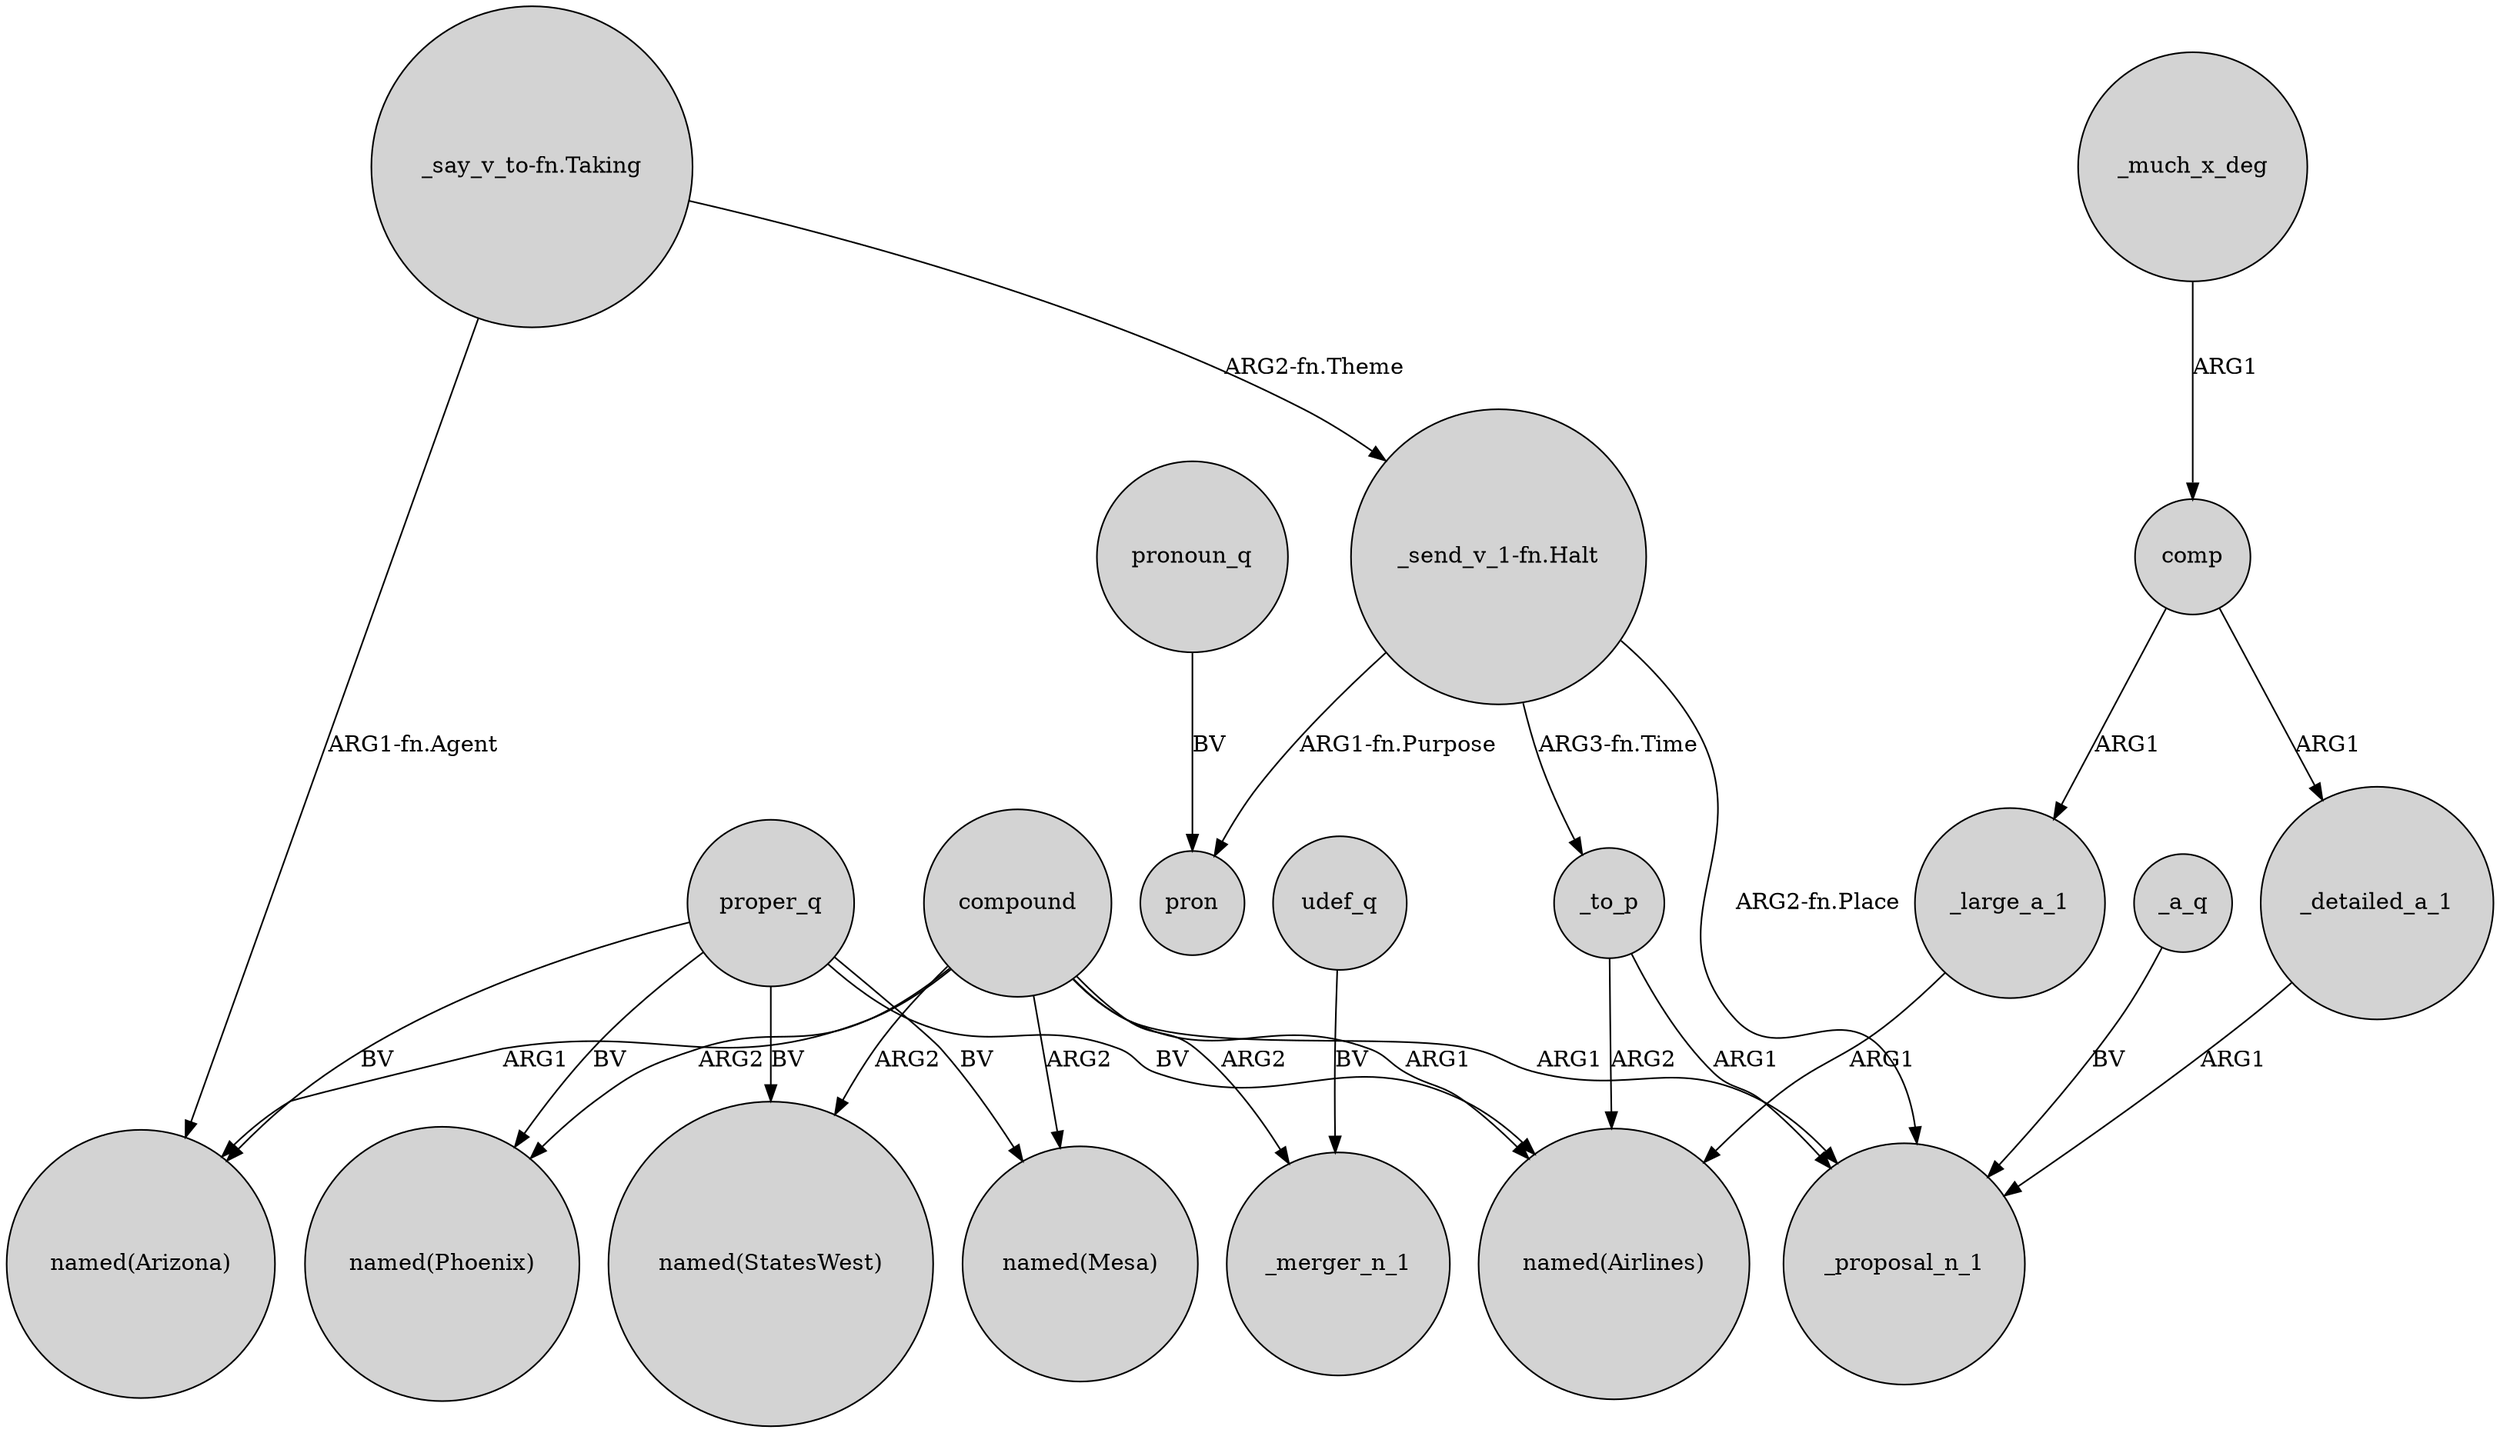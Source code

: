 digraph {
	node [shape=circle style=filled]
	"_send_v_1-fn.Halt" -> pron [label="ARG1-fn.Purpose"]
	compound -> "named(Airlines)" [label=ARG1]
	proper_q -> "named(Arizona)" [label=BV]
	_to_p -> "named(Airlines)" [label=ARG2]
	"_send_v_1-fn.Halt" -> _proposal_n_1 [label="ARG2-fn.Place"]
	comp -> _large_a_1 [label=ARG1]
	compound -> _proposal_n_1 [label=ARG1]
	proper_q -> "named(Phoenix)" [label=BV]
	compound -> "named(StatesWest)" [label=ARG2]
	compound -> "named(Mesa)" [label=ARG2]
	_a_q -> _proposal_n_1 [label=BV]
	compound -> _merger_n_1 [label=ARG2]
	compound -> "named(Phoenix)" [label=ARG2]
	proper_q -> "named(Airlines)" [label=BV]
	compound -> "named(Arizona)" [label=ARG1]
	_detailed_a_1 -> _proposal_n_1 [label=ARG1]
	proper_q -> "named(StatesWest)" [label=BV]
	pronoun_q -> pron [label=BV]
	_to_p -> _proposal_n_1 [label=ARG1]
	"_say_v_to-fn.Taking" -> "named(Arizona)" [label="ARG1-fn.Agent"]
	_large_a_1 -> "named(Airlines)" [label=ARG1]
	"_send_v_1-fn.Halt" -> _to_p [label="ARG3-fn.Time"]
	comp -> _detailed_a_1 [label=ARG1]
	proper_q -> "named(Mesa)" [label=BV]
	_much_x_deg -> comp [label=ARG1]
	udef_q -> _merger_n_1 [label=BV]
	"_say_v_to-fn.Taking" -> "_send_v_1-fn.Halt" [label="ARG2-fn.Theme"]
}
